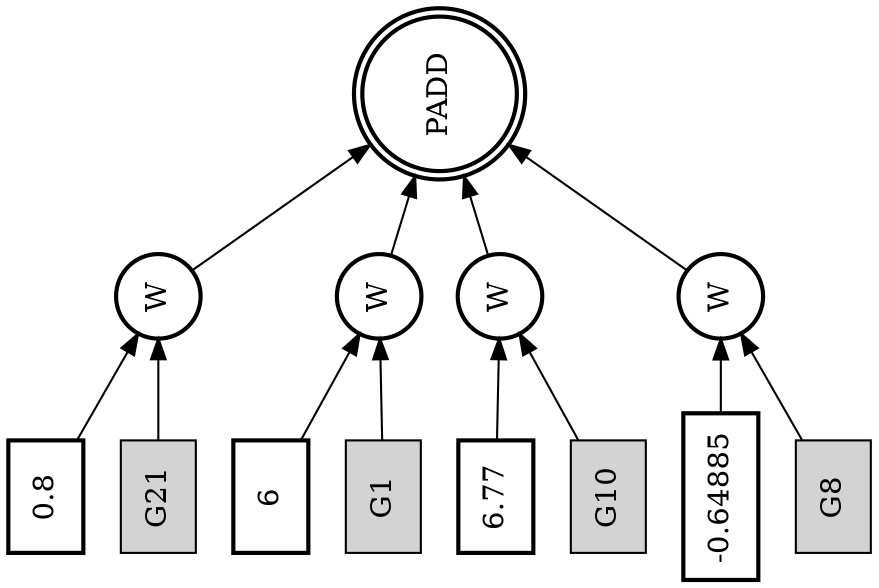 digraph G{
	size="7.5,11.0";
	dir="none";
	rankdir="LR";
	orientation="landscape";
	PADD1 [shape="doublecircle" style="bold" label="PADD"];
	W1->PADD1;
	W1 [shape="circle" style="bold" label="W"];
	const1->W1;
	const1 [shape="box" style="bold" label="0.8"];
	G211->W1;
	G211 [shape="box" style="filled" label="G21"];
	W2->PADD1;
	W2 [shape="circle" style="bold" label="W"];
	const2->W2;
	const2 [shape="box" style="bold" label="6"];
	G11->W2;
	G11 [shape="box" style="filled" label="G1"];
	W3->PADD1;
	W3 [shape="circle" style="bold" label="W"];
	const3->W3;
	const3 [shape="box" style="bold" label="6.77"];
	G101->W3;
	G101 [shape="box" style="filled" label="G10"];
	W4->PADD1;
	W4 [shape="circle" style="bold" label="W"];
	const4->W4;
	const4 [shape="box" style="bold" label="-0.64885"];
	G81->W4;
	G81 [shape="box" style="filled" label="G8"];
}

